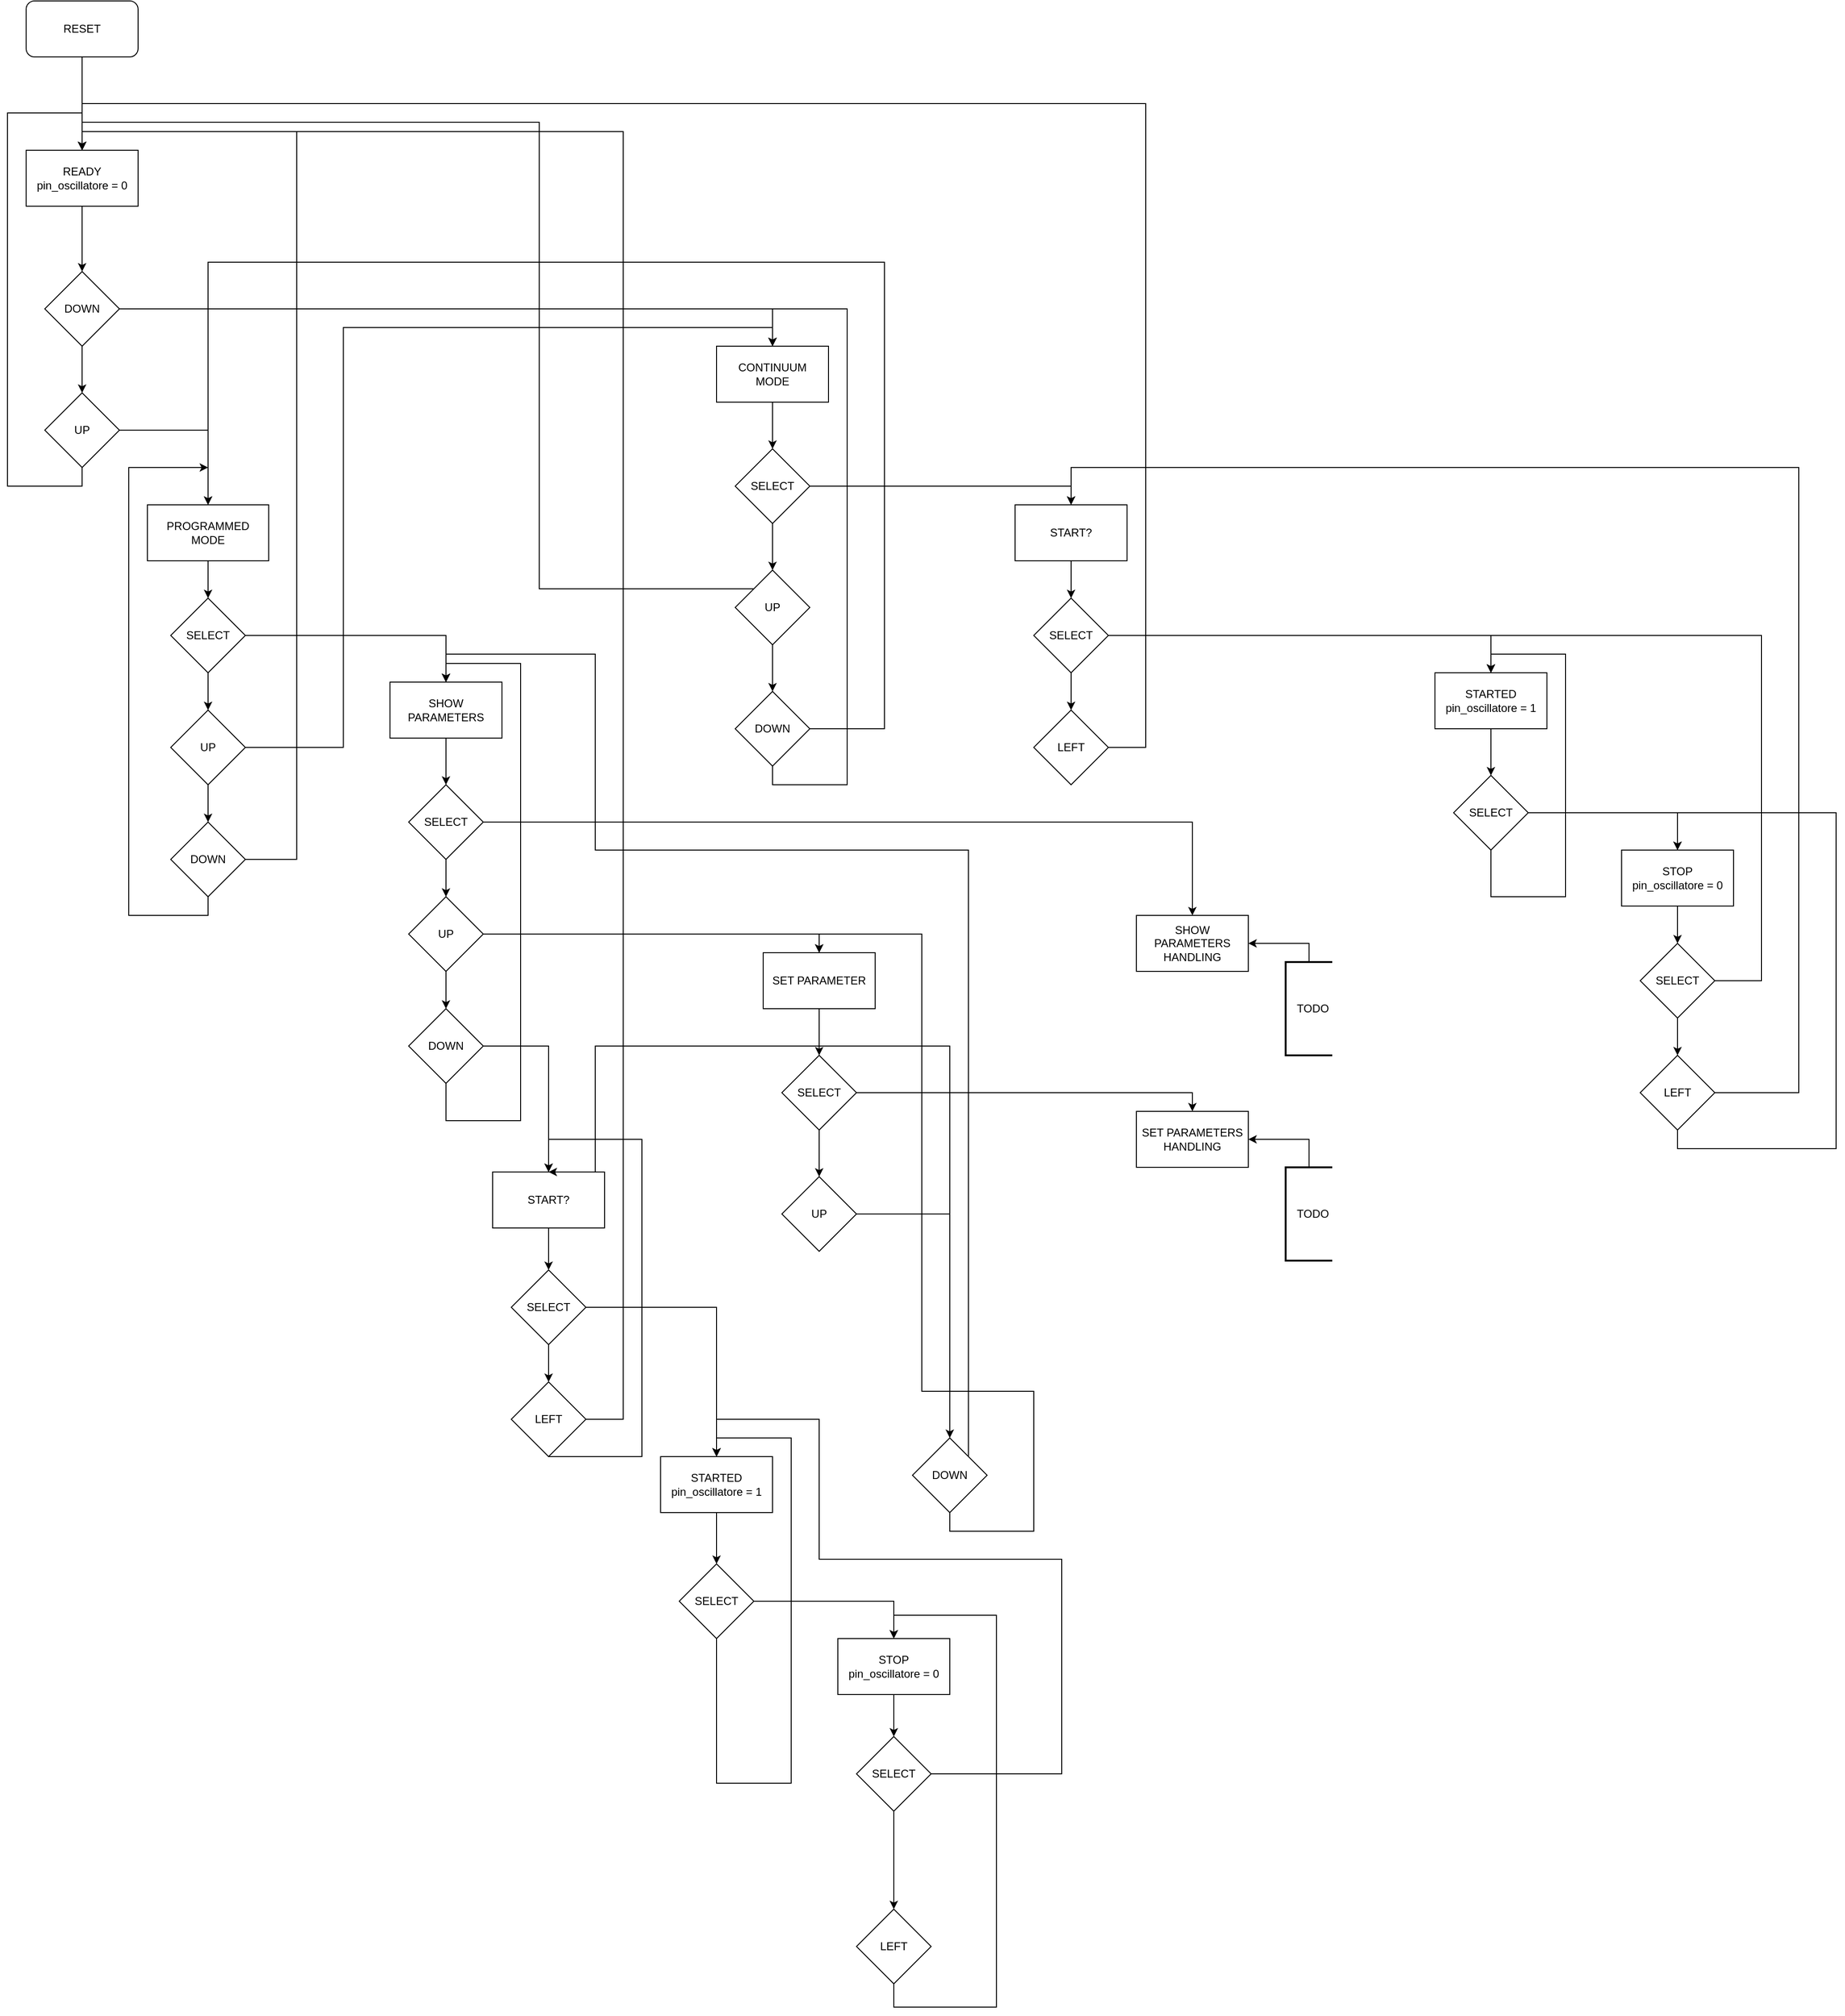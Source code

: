 <mxfile version="19.0.3" type="device"><diagram name="Page-1" id="74e2e168-ea6b-b213-b513-2b3c1d86103e"><mxGraphModel dx="4749" dy="2586" grid="1" gridSize="10" guides="1" tooltips="1" connect="1" arrows="1" fold="1" page="1" pageScale="1" pageWidth="1100" pageHeight="850" background="none" math="0" shadow="0"><root><mxCell id="0"/><mxCell id="1" parent="0"/><mxCell id="oBFHjHLait2nMGlGDEZR-1" value="RESET" style="rounded=1;whiteSpace=wrap;html=1;" parent="1" vertex="1"><mxGeometry x="40" y="40" width="120" height="60" as="geometry"/></mxCell><mxCell id="oBFHjHLait2nMGlGDEZR-8" style="edgeStyle=orthogonalEdgeStyle;rounded=0;orthogonalLoop=1;jettySize=auto;html=1;entryX=0.5;entryY=0;entryDx=0;entryDy=0;" parent="1" source="oBFHjHLait2nMGlGDEZR-3" target="oBFHjHLait2nMGlGDEZR-5" edge="1"><mxGeometry relative="1" as="geometry"/></mxCell><mxCell id="oBFHjHLait2nMGlGDEZR-3" value="READY&lt;br&gt;pin_oscillatore = 0" style="rounded=0;whiteSpace=wrap;html=1;" parent="1" vertex="1"><mxGeometry x="40" y="200" width="120" height="60" as="geometry"/></mxCell><mxCell id="oBFHjHLait2nMGlGDEZR-4" value="" style="endArrow=classic;html=1;rounded=0;exitX=0.5;exitY=1;exitDx=0;exitDy=0;entryX=0.5;entryY=0;entryDx=0;entryDy=0;" parent="1" source="oBFHjHLait2nMGlGDEZR-1" target="oBFHjHLait2nMGlGDEZR-3" edge="1"><mxGeometry width="50" height="50" relative="1" as="geometry"><mxPoint x="320" y="450" as="sourcePoint"/><mxPoint x="370" y="400" as="targetPoint"/></mxGeometry></mxCell><mxCell id="oBFHjHLait2nMGlGDEZR-7" style="edgeStyle=orthogonalEdgeStyle;rounded=0;orthogonalLoop=1;jettySize=auto;html=1;entryX=0.5;entryY=0;entryDx=0;entryDy=0;" parent="1" source="oBFHjHLait2nMGlGDEZR-5" target="oBFHjHLait2nMGlGDEZR-6" edge="1"><mxGeometry relative="1" as="geometry"/></mxCell><mxCell id="oBFHjHLait2nMGlGDEZR-34" style="edgeStyle=orthogonalEdgeStyle;rounded=0;orthogonalLoop=1;jettySize=auto;html=1;entryX=0.5;entryY=0;entryDx=0;entryDy=0;" parent="1" source="oBFHjHLait2nMGlGDEZR-5" target="oBFHjHLait2nMGlGDEZR-9" edge="1"><mxGeometry relative="1" as="geometry"/></mxCell><mxCell id="oBFHjHLait2nMGlGDEZR-5" value="DOWN" style="rhombus;whiteSpace=wrap;html=1;" parent="1" vertex="1"><mxGeometry x="60" y="330" width="80" height="80" as="geometry"/></mxCell><mxCell id="oBFHjHLait2nMGlGDEZR-38" style="edgeStyle=orthogonalEdgeStyle;rounded=0;orthogonalLoop=1;jettySize=auto;html=1;entryX=0.5;entryY=0;entryDx=0;entryDy=0;" parent="1" source="oBFHjHLait2nMGlGDEZR-6" target="oBFHjHLait2nMGlGDEZR-16" edge="1"><mxGeometry relative="1" as="geometry"/></mxCell><mxCell id="oBFHjHLait2nMGlGDEZR-6" value="CONTINUUM&lt;br&gt;MODE" style="rounded=0;whiteSpace=wrap;html=1;" parent="1" vertex="1"><mxGeometry x="780" y="410" width="120" height="60" as="geometry"/></mxCell><mxCell id="oBFHjHLait2nMGlGDEZR-35" style="edgeStyle=orthogonalEdgeStyle;rounded=0;orthogonalLoop=1;jettySize=auto;html=1;entryX=0.5;entryY=0;entryDx=0;entryDy=0;exitX=1;exitY=0.5;exitDx=0;exitDy=0;" parent="1" source="oBFHjHLait2nMGlGDEZR-9" target="oBFHjHLait2nMGlGDEZR-12" edge="1"><mxGeometry relative="1" as="geometry"><Array as="points"><mxPoint x="235" y="500"/></Array></mxGeometry></mxCell><mxCell id="oBFHjHLait2nMGlGDEZR-75" style="edgeStyle=orthogonalEdgeStyle;rounded=0;orthogonalLoop=1;jettySize=auto;html=1;exitX=0.5;exitY=1;exitDx=0;exitDy=0;entryX=0.5;entryY=0;entryDx=0;entryDy=0;" parent="1" source="oBFHjHLait2nMGlGDEZR-9" target="oBFHjHLait2nMGlGDEZR-3" edge="1"><mxGeometry relative="1" as="geometry"><Array as="points"><mxPoint x="100" y="560"/><mxPoint x="20" y="560"/><mxPoint x="20" y="160"/><mxPoint x="100" y="160"/></Array></mxGeometry></mxCell><mxCell id="oBFHjHLait2nMGlGDEZR-9" value="UP" style="rhombus;whiteSpace=wrap;html=1;" parent="1" vertex="1"><mxGeometry x="60" y="460" width="80" height="80" as="geometry"/></mxCell><mxCell id="oBFHjHLait2nMGlGDEZR-68" style="edgeStyle=orthogonalEdgeStyle;rounded=0;orthogonalLoop=1;jettySize=auto;html=1;exitX=0.5;exitY=1;exitDx=0;exitDy=0;entryX=0.5;entryY=0;entryDx=0;entryDy=0;" parent="1" source="oBFHjHLait2nMGlGDEZR-12" target="oBFHjHLait2nMGlGDEZR-67" edge="1"><mxGeometry relative="1" as="geometry"/></mxCell><mxCell id="oBFHjHLait2nMGlGDEZR-12" value="PROGRAMMED&lt;br&gt;MODE" style="rounded=0;whiteSpace=wrap;html=1;" parent="1" vertex="1"><mxGeometry x="170" y="580" width="130" height="60" as="geometry"/></mxCell><mxCell id="oBFHjHLait2nMGlGDEZR-47" style="edgeStyle=orthogonalEdgeStyle;rounded=0;orthogonalLoop=1;jettySize=auto;html=1;exitX=0.5;exitY=1;exitDx=0;exitDy=0;entryX=0.5;entryY=0;entryDx=0;entryDy=0;" parent="1" source="oBFHjHLait2nMGlGDEZR-15" target="oBFHjHLait2nMGlGDEZR-45" edge="1"><mxGeometry relative="1" as="geometry"/></mxCell><mxCell id="oBFHjHLait2nMGlGDEZR-15" value="START?" style="rounded=0;whiteSpace=wrap;html=1;" parent="1" vertex="1"><mxGeometry x="1100" y="580" width="120" height="60" as="geometry"/></mxCell><mxCell id="oBFHjHLait2nMGlGDEZR-18" style="edgeStyle=orthogonalEdgeStyle;rounded=0;orthogonalLoop=1;jettySize=auto;html=1;" parent="1" source="oBFHjHLait2nMGlGDEZR-16" target="oBFHjHLait2nMGlGDEZR-15" edge="1"><mxGeometry relative="1" as="geometry"><Array as="points"><mxPoint x="1160" y="560"/></Array></mxGeometry></mxCell><mxCell id="oBFHjHLait2nMGlGDEZR-39" style="edgeStyle=orthogonalEdgeStyle;rounded=0;orthogonalLoop=1;jettySize=auto;html=1;" parent="1" source="oBFHjHLait2nMGlGDEZR-16" target="oBFHjHLait2nMGlGDEZR-20" edge="1"><mxGeometry relative="1" as="geometry"/></mxCell><mxCell id="oBFHjHLait2nMGlGDEZR-16" value="SELECT" style="rhombus;whiteSpace=wrap;html=1;" parent="1" vertex="1"><mxGeometry x="800" y="520" width="80" height="80" as="geometry"/></mxCell><mxCell id="oBFHjHLait2nMGlGDEZR-53" style="edgeStyle=orthogonalEdgeStyle;rounded=0;orthogonalLoop=1;jettySize=auto;html=1;entryX=0.5;entryY=0;entryDx=0;entryDy=0;" parent="1" source="oBFHjHLait2nMGlGDEZR-19" target="oBFHjHLait2nMGlGDEZR-52" edge="1"><mxGeometry relative="1" as="geometry"/></mxCell><mxCell id="oBFHjHLait2nMGlGDEZR-19" value="STARTED&lt;br&gt;pin_oscillatore = 1" style="rounded=0;whiteSpace=wrap;html=1;" parent="1" vertex="1"><mxGeometry x="1550" y="760" width="120" height="60" as="geometry"/></mxCell><mxCell id="oBFHjHLait2nMGlGDEZR-40" style="edgeStyle=orthogonalEdgeStyle;rounded=0;orthogonalLoop=1;jettySize=auto;html=1;entryX=0.5;entryY=0;entryDx=0;entryDy=0;" parent="1" source="oBFHjHLait2nMGlGDEZR-20" target="oBFHjHLait2nMGlGDEZR-27" edge="1"><mxGeometry relative="1" as="geometry"/></mxCell><mxCell id="oBFHjHLait2nMGlGDEZR-41" style="edgeStyle=orthogonalEdgeStyle;rounded=0;orthogonalLoop=1;jettySize=auto;html=1;entryX=0.5;entryY=0;entryDx=0;entryDy=0;" parent="1" source="oBFHjHLait2nMGlGDEZR-20" target="oBFHjHLait2nMGlGDEZR-3" edge="1"><mxGeometry relative="1" as="geometry"><Array as="points"><mxPoint x="590" y="670"/><mxPoint x="590" y="170"/><mxPoint x="100" y="170"/></Array></mxGeometry></mxCell><mxCell id="oBFHjHLait2nMGlGDEZR-20" value="UP" style="rhombus;whiteSpace=wrap;html=1;" parent="1" vertex="1"><mxGeometry x="800" y="650" width="80" height="80" as="geometry"/></mxCell><mxCell id="oBFHjHLait2nMGlGDEZR-44" style="edgeStyle=orthogonalEdgeStyle;rounded=0;orthogonalLoop=1;jettySize=auto;html=1;exitX=1;exitY=0.5;exitDx=0;exitDy=0;entryX=0.5;entryY=0;entryDx=0;entryDy=0;" parent="1" source="oBFHjHLait2nMGlGDEZR-27" target="oBFHjHLait2nMGlGDEZR-12" edge="1"><mxGeometry relative="1" as="geometry"><Array as="points"><mxPoint x="960" y="820"/><mxPoint x="960" y="320"/><mxPoint x="235" y="320"/></Array></mxGeometry></mxCell><mxCell id="oBFHjHLait2nMGlGDEZR-51" style="edgeStyle=orthogonalEdgeStyle;rounded=0;orthogonalLoop=1;jettySize=auto;html=1;entryX=0.5;entryY=0;entryDx=0;entryDy=0;" parent="1" source="oBFHjHLait2nMGlGDEZR-27" target="oBFHjHLait2nMGlGDEZR-6" edge="1"><mxGeometry relative="1" as="geometry"><Array as="points"><mxPoint x="840" y="880"/><mxPoint x="920" y="880"/><mxPoint x="920" y="370"/><mxPoint x="840" y="370"/></Array></mxGeometry></mxCell><mxCell id="oBFHjHLait2nMGlGDEZR-27" value="DOWN" style="rhombus;whiteSpace=wrap;html=1;" parent="1" vertex="1"><mxGeometry x="800" y="780" width="80" height="80" as="geometry"/></mxCell><mxCell id="oBFHjHLait2nMGlGDEZR-46" style="edgeStyle=orthogonalEdgeStyle;rounded=0;orthogonalLoop=1;jettySize=auto;html=1;entryX=0.5;entryY=0;entryDx=0;entryDy=0;" parent="1" source="oBFHjHLait2nMGlGDEZR-45" target="oBFHjHLait2nMGlGDEZR-19" edge="1"><mxGeometry relative="1" as="geometry"/></mxCell><mxCell id="oBFHjHLait2nMGlGDEZR-49" style="edgeStyle=orthogonalEdgeStyle;rounded=0;orthogonalLoop=1;jettySize=auto;html=1;exitX=0.5;exitY=1;exitDx=0;exitDy=0;entryX=0.5;entryY=0;entryDx=0;entryDy=0;" parent="1" source="oBFHjHLait2nMGlGDEZR-45" target="oBFHjHLait2nMGlGDEZR-48" edge="1"><mxGeometry relative="1" as="geometry"/></mxCell><mxCell id="oBFHjHLait2nMGlGDEZR-45" value="SELECT" style="rhombus;whiteSpace=wrap;html=1;" parent="1" vertex="1"><mxGeometry x="1120" y="680" width="80" height="80" as="geometry"/></mxCell><mxCell id="oBFHjHLait2nMGlGDEZR-50" style="edgeStyle=orthogonalEdgeStyle;rounded=0;orthogonalLoop=1;jettySize=auto;html=1;entryX=0.5;entryY=0;entryDx=0;entryDy=0;" parent="1" source="oBFHjHLait2nMGlGDEZR-48" target="oBFHjHLait2nMGlGDEZR-3" edge="1"><mxGeometry relative="1" as="geometry"><mxPoint x="100" y="190" as="targetPoint"/><Array as="points"><mxPoint x="1240" y="840"/><mxPoint x="1240" y="150"/><mxPoint x="100" y="150"/></Array></mxGeometry></mxCell><mxCell id="oBFHjHLait2nMGlGDEZR-48" value="LEFT" style="rhombus;whiteSpace=wrap;html=1;" parent="1" vertex="1"><mxGeometry x="1120" y="800" width="80" height="80" as="geometry"/></mxCell><mxCell id="oBFHjHLait2nMGlGDEZR-57" style="edgeStyle=orthogonalEdgeStyle;rounded=0;orthogonalLoop=1;jettySize=auto;html=1;exitX=1;exitY=0.5;exitDx=0;exitDy=0;entryX=0.5;entryY=0;entryDx=0;entryDy=0;" parent="1" source="oBFHjHLait2nMGlGDEZR-52" target="oBFHjHLait2nMGlGDEZR-56" edge="1"><mxGeometry relative="1" as="geometry"/></mxCell><mxCell id="oBFHjHLait2nMGlGDEZR-52" value="SELECT" style="rhombus;whiteSpace=wrap;html=1;" parent="1" vertex="1"><mxGeometry x="1570" y="870" width="80" height="80" as="geometry"/></mxCell><mxCell id="oBFHjHLait2nMGlGDEZR-66" style="edgeStyle=orthogonalEdgeStyle;rounded=0;orthogonalLoop=1;jettySize=auto;html=1;exitX=0.5;exitY=1;exitDx=0;exitDy=0;" parent="1" source="oBFHjHLait2nMGlGDEZR-52" edge="1"><mxGeometry relative="1" as="geometry"><mxPoint x="1610" y="760" as="targetPoint"/><mxPoint x="1610" y="1080" as="sourcePoint"/><Array as="points"><mxPoint x="1610" y="1000"/><mxPoint x="1690" y="1000"/><mxPoint x="1690" y="740"/><mxPoint x="1610" y="740"/></Array></mxGeometry></mxCell><mxCell id="oBFHjHLait2nMGlGDEZR-60" style="edgeStyle=orthogonalEdgeStyle;rounded=0;orthogonalLoop=1;jettySize=auto;html=1;exitX=0.5;exitY=1;exitDx=0;exitDy=0;" parent="1" source="oBFHjHLait2nMGlGDEZR-56" target="oBFHjHLait2nMGlGDEZR-58" edge="1"><mxGeometry relative="1" as="geometry"/></mxCell><mxCell id="oBFHjHLait2nMGlGDEZR-56" value="STOP&lt;br&gt;pin_oscillatore = 0" style="rounded=0;whiteSpace=wrap;html=1;" parent="1" vertex="1"><mxGeometry x="1750" y="950" width="120" height="60" as="geometry"/></mxCell><mxCell id="oBFHjHLait2nMGlGDEZR-61" style="edgeStyle=orthogonalEdgeStyle;rounded=0;orthogonalLoop=1;jettySize=auto;html=1;exitX=0.5;exitY=1;exitDx=0;exitDy=0;entryX=0.5;entryY=0;entryDx=0;entryDy=0;" parent="1" source="oBFHjHLait2nMGlGDEZR-58" target="oBFHjHLait2nMGlGDEZR-59" edge="1"><mxGeometry relative="1" as="geometry"/></mxCell><mxCell id="oBFHjHLait2nMGlGDEZR-62" style="edgeStyle=orthogonalEdgeStyle;rounded=0;orthogonalLoop=1;jettySize=auto;html=1;exitX=1;exitY=0.5;exitDx=0;exitDy=0;entryX=0.5;entryY=0;entryDx=0;entryDy=0;" parent="1" source="oBFHjHLait2nMGlGDEZR-58" target="oBFHjHLait2nMGlGDEZR-19" edge="1"><mxGeometry relative="1" as="geometry"><Array as="points"><mxPoint x="1900" y="1090"/><mxPoint x="1900" y="720"/><mxPoint x="1610" y="720"/></Array></mxGeometry></mxCell><mxCell id="oBFHjHLait2nMGlGDEZR-58" value="SELECT" style="rhombus;whiteSpace=wrap;html=1;" parent="1" vertex="1"><mxGeometry x="1770" y="1050" width="80" height="80" as="geometry"/></mxCell><mxCell id="oBFHjHLait2nMGlGDEZR-63" style="edgeStyle=orthogonalEdgeStyle;rounded=0;orthogonalLoop=1;jettySize=auto;html=1;entryX=0.5;entryY=0;entryDx=0;entryDy=0;" parent="1" source="oBFHjHLait2nMGlGDEZR-59" target="oBFHjHLait2nMGlGDEZR-15" edge="1"><mxGeometry relative="1" as="geometry"><Array as="points"><mxPoint x="1940" y="1210"/><mxPoint x="1940" y="540"/><mxPoint x="1160" y="540"/></Array></mxGeometry></mxCell><mxCell id="oBFHjHLait2nMGlGDEZR-65" style="edgeStyle=orthogonalEdgeStyle;rounded=0;orthogonalLoop=1;jettySize=auto;html=1;exitX=0.5;exitY=1;exitDx=0;exitDy=0;entryX=0.5;entryY=0;entryDx=0;entryDy=0;" parent="1" source="oBFHjHLait2nMGlGDEZR-59" target="oBFHjHLait2nMGlGDEZR-56" edge="1"><mxGeometry relative="1" as="geometry"><Array as="points"><mxPoint x="1810" y="1270"/><mxPoint x="1980" y="1270"/><mxPoint x="1980" y="910"/><mxPoint x="1810" y="910"/></Array></mxGeometry></mxCell><mxCell id="oBFHjHLait2nMGlGDEZR-59" value="LEFT" style="rhombus;whiteSpace=wrap;html=1;" parent="1" vertex="1"><mxGeometry x="1770" y="1170" width="80" height="80" as="geometry"/></mxCell><mxCell id="oBFHjHLait2nMGlGDEZR-70" style="edgeStyle=orthogonalEdgeStyle;rounded=0;orthogonalLoop=1;jettySize=auto;html=1;entryX=0.5;entryY=0;entryDx=0;entryDy=0;" parent="1" source="oBFHjHLait2nMGlGDEZR-67" target="oBFHjHLait2nMGlGDEZR-69" edge="1"><mxGeometry relative="1" as="geometry"/></mxCell><mxCell id="oBFHjHLait2nMGlGDEZR-73" style="edgeStyle=orthogonalEdgeStyle;rounded=0;orthogonalLoop=1;jettySize=auto;html=1;exitX=0.5;exitY=1;exitDx=0;exitDy=0;" parent="1" source="oBFHjHLait2nMGlGDEZR-67" target="oBFHjHLait2nMGlGDEZR-71" edge="1"><mxGeometry relative="1" as="geometry"/></mxCell><mxCell id="oBFHjHLait2nMGlGDEZR-67" value="SELECT" style="rhombus;whiteSpace=wrap;html=1;" parent="1" vertex="1"><mxGeometry x="195" y="680" width="80" height="80" as="geometry"/></mxCell><mxCell id="oBFHjHLait2nMGlGDEZR-82" style="edgeStyle=orthogonalEdgeStyle;rounded=0;orthogonalLoop=1;jettySize=auto;html=1;exitX=0.5;exitY=1;exitDx=0;exitDy=0;entryX=0.5;entryY=0;entryDx=0;entryDy=0;" parent="1" source="oBFHjHLait2nMGlGDEZR-69" target="oBFHjHLait2nMGlGDEZR-79" edge="1"><mxGeometry relative="1" as="geometry"/></mxCell><mxCell id="oBFHjHLait2nMGlGDEZR-69" value="SHOW PARAMETERS" style="rounded=0;whiteSpace=wrap;html=1;" parent="1" vertex="1"><mxGeometry x="430" y="770" width="120" height="60" as="geometry"/></mxCell><mxCell id="oBFHjHLait2nMGlGDEZR-74" style="edgeStyle=orthogonalEdgeStyle;rounded=0;orthogonalLoop=1;jettySize=auto;html=1;exitX=0.5;exitY=1;exitDx=0;exitDy=0;" parent="1" source="oBFHjHLait2nMGlGDEZR-71" target="oBFHjHLait2nMGlGDEZR-72" edge="1"><mxGeometry relative="1" as="geometry"/></mxCell><mxCell id="oBFHjHLait2nMGlGDEZR-77" style="edgeStyle=orthogonalEdgeStyle;rounded=0;orthogonalLoop=1;jettySize=auto;html=1;exitX=1;exitY=0.5;exitDx=0;exitDy=0;" parent="1" source="oBFHjHLait2nMGlGDEZR-71" edge="1"><mxGeometry relative="1" as="geometry"><mxPoint x="840" y="410" as="targetPoint"/><Array as="points"><mxPoint x="380" y="840"/><mxPoint x="380" y="390"/></Array></mxGeometry></mxCell><mxCell id="oBFHjHLait2nMGlGDEZR-71" value="UP" style="rhombus;whiteSpace=wrap;html=1;" parent="1" vertex="1"><mxGeometry x="195" y="800" width="80" height="80" as="geometry"/></mxCell><mxCell id="oBFHjHLait2nMGlGDEZR-76" style="edgeStyle=orthogonalEdgeStyle;rounded=0;orthogonalLoop=1;jettySize=auto;html=1;exitX=0.5;exitY=1;exitDx=0;exitDy=0;" parent="1" source="oBFHjHLait2nMGlGDEZR-72" edge="1"><mxGeometry relative="1" as="geometry"><mxPoint x="235" y="540" as="targetPoint"/><Array as="points"><mxPoint x="235" y="1020"/><mxPoint x="150" y="1020"/><mxPoint x="150" y="540"/></Array></mxGeometry></mxCell><mxCell id="oBFHjHLait2nMGlGDEZR-78" style="edgeStyle=orthogonalEdgeStyle;rounded=0;orthogonalLoop=1;jettySize=auto;html=1;exitX=1;exitY=0.5;exitDx=0;exitDy=0;entryX=0.5;entryY=0;entryDx=0;entryDy=0;" parent="1" source="oBFHjHLait2nMGlGDEZR-72" target="oBFHjHLait2nMGlGDEZR-3" edge="1"><mxGeometry relative="1" as="geometry"><Array as="points"><mxPoint x="330" y="960"/><mxPoint x="330" y="180"/><mxPoint x="100" y="180"/></Array></mxGeometry></mxCell><mxCell id="oBFHjHLait2nMGlGDEZR-72" value="DOWN" style="rhombus;whiteSpace=wrap;html=1;" parent="1" vertex="1"><mxGeometry x="195" y="920" width="80" height="80" as="geometry"/></mxCell><mxCell id="oBFHjHLait2nMGlGDEZR-83" style="edgeStyle=orthogonalEdgeStyle;rounded=0;orthogonalLoop=1;jettySize=auto;html=1;exitX=0.5;exitY=1;exitDx=0;exitDy=0;" parent="1" source="oBFHjHLait2nMGlGDEZR-79" target="oBFHjHLait2nMGlGDEZR-80" edge="1"><mxGeometry relative="1" as="geometry"/></mxCell><mxCell id="oBFHjHLait2nMGlGDEZR-86" style="edgeStyle=orthogonalEdgeStyle;rounded=0;orthogonalLoop=1;jettySize=auto;html=1;entryX=0.5;entryY=0;entryDx=0;entryDy=0;" parent="1" source="oBFHjHLait2nMGlGDEZR-79" target="oBFHjHLait2nMGlGDEZR-85" edge="1"><mxGeometry relative="1" as="geometry"/></mxCell><mxCell id="oBFHjHLait2nMGlGDEZR-79" value="SELECT" style="rhombus;whiteSpace=wrap;html=1;" parent="1" vertex="1"><mxGeometry x="450" y="880" width="80" height="80" as="geometry"/></mxCell><mxCell id="oBFHjHLait2nMGlGDEZR-84" style="edgeStyle=orthogonalEdgeStyle;rounded=0;orthogonalLoop=1;jettySize=auto;html=1;exitX=0.5;exitY=1;exitDx=0;exitDy=0;entryX=0.5;entryY=0;entryDx=0;entryDy=0;" parent="1" source="oBFHjHLait2nMGlGDEZR-80" target="oBFHjHLait2nMGlGDEZR-81" edge="1"><mxGeometry relative="1" as="geometry"/></mxCell><mxCell id="oBFHjHLait2nMGlGDEZR-88" style="edgeStyle=orthogonalEdgeStyle;rounded=0;orthogonalLoop=1;jettySize=auto;html=1;entryX=0.5;entryY=0;entryDx=0;entryDy=0;" parent="1" source="oBFHjHLait2nMGlGDEZR-80" target="oBFHjHLait2nMGlGDEZR-87" edge="1"><mxGeometry relative="1" as="geometry"/></mxCell><mxCell id="oBFHjHLait2nMGlGDEZR-80" value="UP" style="rhombus;whiteSpace=wrap;html=1;" parent="1" vertex="1"><mxGeometry x="450" y="1000" width="80" height="80" as="geometry"/></mxCell><mxCell id="oBFHjHLait2nMGlGDEZR-91" style="edgeStyle=orthogonalEdgeStyle;rounded=0;orthogonalLoop=1;jettySize=auto;html=1;entryX=0.5;entryY=0;entryDx=0;entryDy=0;" parent="1" source="oBFHjHLait2nMGlGDEZR-81" target="oBFHjHLait2nMGlGDEZR-89" edge="1"><mxGeometry relative="1" as="geometry"/></mxCell><mxCell id="oBFHjHLait2nMGlGDEZR-92" style="edgeStyle=orthogonalEdgeStyle;rounded=0;orthogonalLoop=1;jettySize=auto;html=1;entryX=0.5;entryY=0;entryDx=0;entryDy=0;" parent="1" source="oBFHjHLait2nMGlGDEZR-81" target="oBFHjHLait2nMGlGDEZR-69" edge="1"><mxGeometry relative="1" as="geometry"><Array as="points"><mxPoint x="490" y="1240"/><mxPoint x="570" y="1240"/><mxPoint x="570" y="750"/><mxPoint x="490" y="750"/></Array></mxGeometry></mxCell><mxCell id="oBFHjHLait2nMGlGDEZR-81" value="DOWN" style="rhombus;whiteSpace=wrap;html=1;" parent="1" vertex="1"><mxGeometry x="450" y="1120" width="80" height="80" as="geometry"/></mxCell><mxCell id="oBFHjHLait2nMGlGDEZR-85" value="SHOW PARAMETERS&lt;br&gt;HANDLING" style="rounded=0;whiteSpace=wrap;html=1;" parent="1" vertex="1"><mxGeometry x="1230" y="1020" width="120" height="60" as="geometry"/></mxCell><mxCell id="oBFHjHLait2nMGlGDEZR-94" style="edgeStyle=orthogonalEdgeStyle;rounded=0;orthogonalLoop=1;jettySize=auto;html=1;" parent="1" source="oBFHjHLait2nMGlGDEZR-87" target="oBFHjHLait2nMGlGDEZR-93" edge="1"><mxGeometry relative="1" as="geometry"/></mxCell><mxCell id="oBFHjHLait2nMGlGDEZR-87" value="SET PARAMETER" style="rounded=0;whiteSpace=wrap;html=1;" parent="1" vertex="1"><mxGeometry x="830" y="1060" width="120" height="60" as="geometry"/></mxCell><mxCell id="oBFHjHLait2nMGlGDEZR-120" style="edgeStyle=orthogonalEdgeStyle;rounded=0;orthogonalLoop=1;jettySize=auto;html=1;entryX=0.5;entryY=0;entryDx=0;entryDy=0;" parent="1" source="oBFHjHLait2nMGlGDEZR-89" target="oBFHjHLait2nMGlGDEZR-118" edge="1"><mxGeometry relative="1" as="geometry"/></mxCell><mxCell id="oBFHjHLait2nMGlGDEZR-89" value="START?" style="rounded=0;whiteSpace=wrap;html=1;" parent="1" vertex="1"><mxGeometry x="540" y="1295" width="120" height="60" as="geometry"/></mxCell><mxCell id="oBFHjHLait2nMGlGDEZR-97" style="edgeStyle=orthogonalEdgeStyle;rounded=0;orthogonalLoop=1;jettySize=auto;html=1;entryX=0.5;entryY=0;entryDx=0;entryDy=0;" parent="1" source="oBFHjHLait2nMGlGDEZR-93" target="oBFHjHLait2nMGlGDEZR-95" edge="1"><mxGeometry relative="1" as="geometry"/></mxCell><mxCell id="oBFHjHLait2nMGlGDEZR-101" style="edgeStyle=orthogonalEdgeStyle;rounded=0;orthogonalLoop=1;jettySize=auto;html=1;entryX=0.5;entryY=0;entryDx=0;entryDy=0;" parent="1" source="oBFHjHLait2nMGlGDEZR-93" target="oBFHjHLait2nMGlGDEZR-100" edge="1"><mxGeometry relative="1" as="geometry"/></mxCell><mxCell id="oBFHjHLait2nMGlGDEZR-93" value="SELECT" style="rhombus;whiteSpace=wrap;html=1;" parent="1" vertex="1"><mxGeometry x="850" y="1170" width="80" height="80" as="geometry"/></mxCell><mxCell id="oBFHjHLait2nMGlGDEZR-98" style="edgeStyle=orthogonalEdgeStyle;rounded=0;orthogonalLoop=1;jettySize=auto;html=1;" parent="1" source="oBFHjHLait2nMGlGDEZR-95" target="oBFHjHLait2nMGlGDEZR-96" edge="1"><mxGeometry relative="1" as="geometry"/></mxCell><mxCell id="oBFHjHLait2nMGlGDEZR-102" style="edgeStyle=orthogonalEdgeStyle;rounded=0;orthogonalLoop=1;jettySize=auto;html=1;entryX=0.5;entryY=0;entryDx=0;entryDy=0;" parent="1" source="oBFHjHLait2nMGlGDEZR-95" target="oBFHjHLait2nMGlGDEZR-89" edge="1"><mxGeometry relative="1" as="geometry"><Array as="points"><mxPoint x="1030" y="1340"/><mxPoint x="1030" y="1160"/><mxPoint x="650" y="1160"/></Array></mxGeometry></mxCell><mxCell id="oBFHjHLait2nMGlGDEZR-95" value="UP" style="rhombus;whiteSpace=wrap;html=1;" parent="1" vertex="1"><mxGeometry x="850" y="1300" width="80" height="80" as="geometry"/></mxCell><mxCell id="oBFHjHLait2nMGlGDEZR-99" style="edgeStyle=orthogonalEdgeStyle;rounded=0;orthogonalLoop=1;jettySize=auto;html=1;exitX=0.5;exitY=1;exitDx=0;exitDy=0;entryX=0.5;entryY=0;entryDx=0;entryDy=0;" parent="1" source="oBFHjHLait2nMGlGDEZR-96" target="oBFHjHLait2nMGlGDEZR-87" edge="1"><mxGeometry relative="1" as="geometry"><Array as="points"><mxPoint x="1030" y="1680"/><mxPoint x="1120" y="1680"/><mxPoint x="1120" y="1530"/><mxPoint x="1000" y="1530"/><mxPoint x="1000" y="1040"/><mxPoint x="890" y="1040"/></Array></mxGeometry></mxCell><mxCell id="oBFHjHLait2nMGlGDEZR-103" style="edgeStyle=orthogonalEdgeStyle;rounded=0;orthogonalLoop=1;jettySize=auto;html=1;entryX=0.5;entryY=0;entryDx=0;entryDy=0;" parent="1" source="oBFHjHLait2nMGlGDEZR-96" target="oBFHjHLait2nMGlGDEZR-69" edge="1"><mxGeometry relative="1" as="geometry"><Array as="points"><mxPoint x="1050" y="1470"/><mxPoint x="1050" y="950"/><mxPoint x="650" y="950"/><mxPoint x="650" y="740"/><mxPoint x="490" y="740"/></Array></mxGeometry></mxCell><mxCell id="oBFHjHLait2nMGlGDEZR-96" value="DOWN" style="rhombus;whiteSpace=wrap;html=1;" parent="1" vertex="1"><mxGeometry x="990" y="1580" width="80" height="80" as="geometry"/></mxCell><mxCell id="oBFHjHLait2nMGlGDEZR-100" value="SET PARAMETERS&lt;br&gt;HANDLING" style="rounded=0;whiteSpace=wrap;html=1;" parent="1" vertex="1"><mxGeometry x="1230" y="1230" width="120" height="60" as="geometry"/></mxCell><mxCell id="oBFHjHLait2nMGlGDEZR-104" style="edgeStyle=orthogonalEdgeStyle;rounded=0;orthogonalLoop=1;jettySize=auto;html=1;entryX=0.5;entryY=0;entryDx=0;entryDy=0;exitX=0.5;exitY=1;exitDx=0;exitDy=0;" parent="1" source="oBFHjHLait2nMGlGDEZR-117" target="oBFHjHLait2nMGlGDEZR-107" edge="1"><mxGeometry relative="1" as="geometry"><mxPoint x="770" y="1800" as="sourcePoint"/></mxGeometry></mxCell><mxCell id="oBFHjHLait2nMGlGDEZR-105" style="edgeStyle=orthogonalEdgeStyle;rounded=0;orthogonalLoop=1;jettySize=auto;html=1;exitX=0.5;exitY=1;exitDx=0;exitDy=0;entryX=0.5;entryY=0;entryDx=0;entryDy=0;" parent="1" source="oBFHjHLait2nMGlGDEZR-107" target="oBFHjHLait2nMGlGDEZR-117" edge="1"><mxGeometry relative="1" as="geometry"><mxPoint x="780" y="1980" as="targetPoint"/><Array as="points"><mxPoint x="780" y="1950"/><mxPoint x="860" y="1950"/><mxPoint x="860" y="1580"/><mxPoint x="780" y="1580"/></Array></mxGeometry></mxCell><mxCell id="oBFHjHLait2nMGlGDEZR-106" style="edgeStyle=orthogonalEdgeStyle;rounded=0;orthogonalLoop=1;jettySize=auto;html=1;exitX=1;exitY=0.5;exitDx=0;exitDy=0;entryX=0.5;entryY=0;entryDx=0;entryDy=0;" parent="1" source="oBFHjHLait2nMGlGDEZR-107" target="oBFHjHLait2nMGlGDEZR-111" edge="1"><mxGeometry relative="1" as="geometry"/></mxCell><mxCell id="oBFHjHLait2nMGlGDEZR-107" value="SELECT" style="rhombus;whiteSpace=wrap;html=1;" parent="1" vertex="1"><mxGeometry x="740" y="1715" width="80" height="80" as="geometry"/></mxCell><mxCell id="oBFHjHLait2nMGlGDEZR-110" style="edgeStyle=orthogonalEdgeStyle;rounded=0;orthogonalLoop=1;jettySize=auto;html=1;exitX=0.5;exitY=1;exitDx=0;exitDy=0;" parent="1" source="oBFHjHLait2nMGlGDEZR-111" target="oBFHjHLait2nMGlGDEZR-114" edge="1"><mxGeometry relative="1" as="geometry"/></mxCell><mxCell id="oBFHjHLait2nMGlGDEZR-111" value="STOP&lt;br&gt;pin_oscillatore = 0" style="rounded=0;whiteSpace=wrap;html=1;" parent="1" vertex="1"><mxGeometry x="910" y="1795" width="120" height="60" as="geometry"/></mxCell><mxCell id="oBFHjHLait2nMGlGDEZR-112" style="edgeStyle=orthogonalEdgeStyle;rounded=0;orthogonalLoop=1;jettySize=auto;html=1;exitX=0.5;exitY=1;exitDx=0;exitDy=0;entryX=0.5;entryY=0;entryDx=0;entryDy=0;" parent="1" source="oBFHjHLait2nMGlGDEZR-114" target="oBFHjHLait2nMGlGDEZR-116" edge="1"><mxGeometry relative="1" as="geometry"/></mxCell><mxCell id="oBFHjHLait2nMGlGDEZR-113" style="edgeStyle=orthogonalEdgeStyle;rounded=0;orthogonalLoop=1;jettySize=auto;html=1;exitX=1;exitY=0.5;exitDx=0;exitDy=0;entryX=0.5;entryY=0;entryDx=0;entryDy=0;" parent="1" source="oBFHjHLait2nMGlGDEZR-114" target="oBFHjHLait2nMGlGDEZR-117" edge="1"><mxGeometry relative="1" as="geometry"><mxPoint x="640" y="1590" as="targetPoint"/><Array as="points"><mxPoint x="1150" y="1940"/><mxPoint x="1150" y="1710"/><mxPoint x="890" y="1710"/><mxPoint x="890" y="1560"/><mxPoint x="780" y="1560"/></Array></mxGeometry></mxCell><mxCell id="oBFHjHLait2nMGlGDEZR-114" value="SELECT" style="rhombus;whiteSpace=wrap;html=1;" parent="1" vertex="1"><mxGeometry x="930" y="1900" width="80" height="80" as="geometry"/></mxCell><mxCell id="oBFHjHLait2nMGlGDEZR-115" style="edgeStyle=orthogonalEdgeStyle;rounded=0;orthogonalLoop=1;jettySize=auto;html=1;exitX=0.5;exitY=1;exitDx=0;exitDy=0;entryX=0.5;entryY=0;entryDx=0;entryDy=0;" parent="1" source="oBFHjHLait2nMGlGDEZR-116" target="oBFHjHLait2nMGlGDEZR-111" edge="1"><mxGeometry relative="1" as="geometry"><Array as="points"><mxPoint x="970" y="2190"/><mxPoint x="1080" y="2190"/><mxPoint x="1080" y="1770"/><mxPoint x="970" y="1770"/></Array></mxGeometry></mxCell><mxCell id="oBFHjHLait2nMGlGDEZR-116" value="LEFT" style="rhombus;whiteSpace=wrap;html=1;" parent="1" vertex="1"><mxGeometry x="930" y="2085" width="80" height="80" as="geometry"/></mxCell><mxCell id="oBFHjHLait2nMGlGDEZR-117" value="STARTED&lt;br&gt;pin_oscillatore = 1" style="rounded=0;whiteSpace=wrap;html=1;" parent="1" vertex="1"><mxGeometry x="720" y="1600" width="120" height="60" as="geometry"/></mxCell><mxCell id="oBFHjHLait2nMGlGDEZR-121" style="edgeStyle=orthogonalEdgeStyle;rounded=0;orthogonalLoop=1;jettySize=auto;html=1;exitX=0.5;exitY=1;exitDx=0;exitDy=0;entryX=0.5;entryY=0;entryDx=0;entryDy=0;" parent="1" source="oBFHjHLait2nMGlGDEZR-118" target="oBFHjHLait2nMGlGDEZR-119" edge="1"><mxGeometry relative="1" as="geometry"/></mxCell><mxCell id="oBFHjHLait2nMGlGDEZR-122" style="edgeStyle=orthogonalEdgeStyle;rounded=0;orthogonalLoop=1;jettySize=auto;html=1;exitX=1;exitY=0.5;exitDx=0;exitDy=0;entryX=0.5;entryY=0;entryDx=0;entryDy=0;" parent="1" source="oBFHjHLait2nMGlGDEZR-118" target="oBFHjHLait2nMGlGDEZR-117" edge="1"><mxGeometry relative="1" as="geometry"/></mxCell><mxCell id="oBFHjHLait2nMGlGDEZR-118" value="SELECT" style="rhombus;whiteSpace=wrap;html=1;" parent="1" vertex="1"><mxGeometry x="560" y="1400" width="80" height="80" as="geometry"/></mxCell><mxCell id="oBFHjHLait2nMGlGDEZR-123" style="edgeStyle=orthogonalEdgeStyle;rounded=0;orthogonalLoop=1;jettySize=auto;html=1;exitX=0.5;exitY=1;exitDx=0;exitDy=0;entryX=0.5;entryY=0;entryDx=0;entryDy=0;" parent="1" source="oBFHjHLait2nMGlGDEZR-119" target="oBFHjHLait2nMGlGDEZR-89" edge="1"><mxGeometry relative="1" as="geometry"><Array as="points"><mxPoint x="700" y="1600"/><mxPoint x="700" y="1260"/><mxPoint x="600" y="1260"/></Array></mxGeometry></mxCell><mxCell id="oBFHjHLait2nMGlGDEZR-124" style="edgeStyle=orthogonalEdgeStyle;rounded=0;orthogonalLoop=1;jettySize=auto;html=1;exitX=1;exitY=0.5;exitDx=0;exitDy=0;entryX=0.5;entryY=0;entryDx=0;entryDy=0;" parent="1" source="oBFHjHLait2nMGlGDEZR-119" target="oBFHjHLait2nMGlGDEZR-3" edge="1"><mxGeometry relative="1" as="geometry"><mxPoint x="560" y="670" as="targetPoint"/><Array as="points"><mxPoint x="680" y="1560"/><mxPoint x="680" y="180"/><mxPoint x="100" y="180"/></Array></mxGeometry></mxCell><mxCell id="oBFHjHLait2nMGlGDEZR-119" value="LEFT" style="rhombus;whiteSpace=wrap;html=1;" parent="1" vertex="1"><mxGeometry x="560" y="1520" width="80" height="80" as="geometry"/></mxCell><mxCell id="PEK-hsQ8YPpWQkAxeGwW-4" style="edgeStyle=orthogonalEdgeStyle;rounded=0;orthogonalLoop=1;jettySize=auto;html=1;exitX=0.5;exitY=0;exitDx=0;exitDy=0;exitPerimeter=0;entryX=1;entryY=0.5;entryDx=0;entryDy=0;" edge="1" parent="1" source="PEK-hsQ8YPpWQkAxeGwW-3" target="oBFHjHLait2nMGlGDEZR-85"><mxGeometry relative="1" as="geometry"/></mxCell><mxCell id="PEK-hsQ8YPpWQkAxeGwW-3" value="&amp;nbsp; &amp;nbsp;TODO" style="strokeWidth=2;html=1;shape=mxgraph.flowchart.annotation_1;align=left;pointerEvents=1;" vertex="1" parent="1"><mxGeometry x="1390" y="1070" width="50" height="100" as="geometry"/></mxCell><mxCell id="PEK-hsQ8YPpWQkAxeGwW-6" style="edgeStyle=orthogonalEdgeStyle;rounded=0;orthogonalLoop=1;jettySize=auto;html=1;entryX=1;entryY=0.5;entryDx=0;entryDy=0;exitX=0.5;exitY=0;exitDx=0;exitDy=0;exitPerimeter=0;" edge="1" parent="1" source="PEK-hsQ8YPpWQkAxeGwW-5" target="oBFHjHLait2nMGlGDEZR-100"><mxGeometry relative="1" as="geometry"/></mxCell><mxCell id="PEK-hsQ8YPpWQkAxeGwW-5" value="&amp;nbsp; &amp;nbsp;TODO" style="strokeWidth=2;html=1;shape=mxgraph.flowchart.annotation_1;align=left;pointerEvents=1;" vertex="1" parent="1"><mxGeometry x="1390" y="1290" width="50" height="100" as="geometry"/></mxCell></root></mxGraphModel></diagram></mxfile>